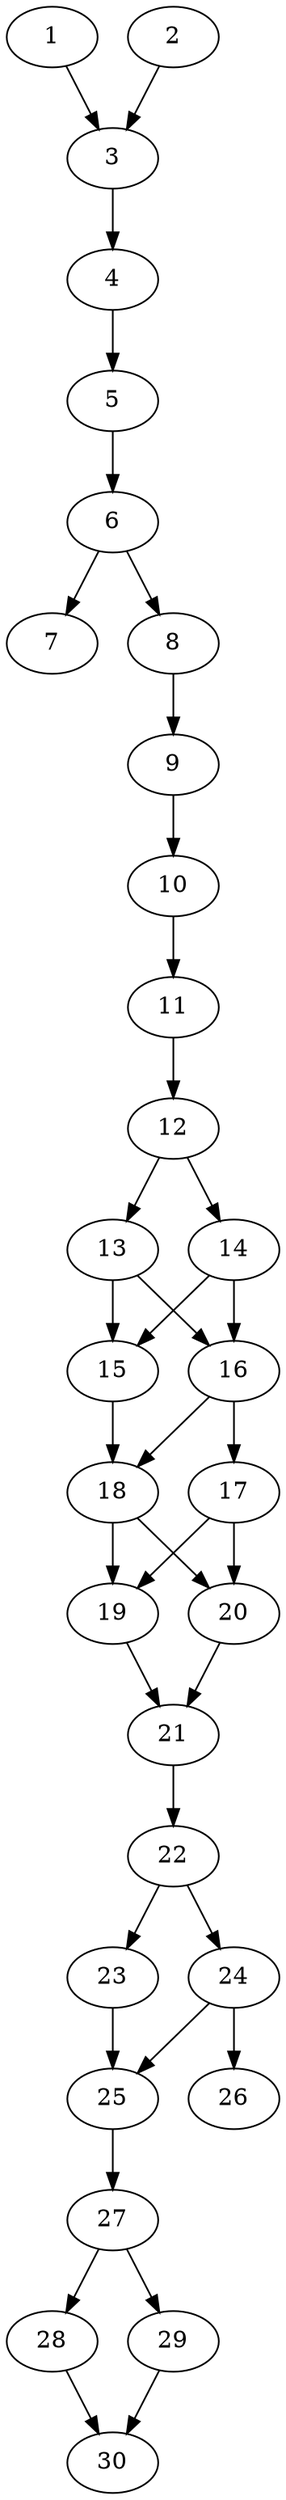 // DAG automatically generated by daggen at Thu Oct  3 14:04:19 2019
// ./daggen --dot -n 30 --ccr 0.3 --fat 0.3 --regular 0.7 --density 0.9 --mindata 5242880 --maxdata 52428800 
digraph G {
  1 [size="102021120", alpha="0.01", expect_size="30606336"] 
  1 -> 3 [size ="30606336"]
  2 [size="79759360", alpha="0.10", expect_size="23927808"] 
  2 -> 3 [size ="23927808"]
  3 [size="25582933", alpha="0.14", expect_size="7674880"] 
  3 -> 4 [size ="7674880"]
  4 [size="47383893", alpha="0.02", expect_size="14215168"] 
  4 -> 5 [size ="14215168"]
  5 [size="67191467", alpha="0.07", expect_size="20157440"] 
  5 -> 6 [size ="20157440"]
  6 [size="54606507", alpha="0.12", expect_size="16381952"] 
  6 -> 7 [size ="16381952"]
  6 -> 8 [size ="16381952"]
  7 [size="109639680", alpha="0.03", expect_size="32891904"] 
  8 [size="79380480", alpha="0.17", expect_size="23814144"] 
  8 -> 9 [size ="23814144"]
  9 [size="90009600", alpha="0.09", expect_size="27002880"] 
  9 -> 10 [size ="27002880"]
  10 [size="171154773", alpha="0.08", expect_size="51346432"] 
  10 -> 11 [size ="51346432"]
  11 [size="127726933", alpha="0.11", expect_size="38318080"] 
  11 -> 12 [size ="38318080"]
  12 [size="139400533", alpha="0.18", expect_size="41820160"] 
  12 -> 13 [size ="41820160"]
  12 -> 14 [size ="41820160"]
  13 [size="62576640", alpha="0.17", expect_size="18772992"] 
  13 -> 15 [size ="18772992"]
  13 -> 16 [size ="18772992"]
  14 [size="19141973", alpha="0.06", expect_size="5742592"] 
  14 -> 15 [size ="5742592"]
  14 -> 16 [size ="5742592"]
  15 [size="34150400", alpha="0.01", expect_size="10245120"] 
  15 -> 18 [size ="10245120"]
  16 [size="89794560", alpha="0.04", expect_size="26938368"] 
  16 -> 17 [size ="26938368"]
  16 -> 18 [size ="26938368"]
  17 [size="26767360", alpha="0.16", expect_size="8030208"] 
  17 -> 19 [size ="8030208"]
  17 -> 20 [size ="8030208"]
  18 [size="52657493", alpha="0.06", expect_size="15797248"] 
  18 -> 19 [size ="15797248"]
  18 -> 20 [size ="15797248"]
  19 [size="25217707", alpha="0.16", expect_size="7565312"] 
  19 -> 21 [size ="7565312"]
  20 [size="98351787", alpha="0.07", expect_size="29505536"] 
  20 -> 21 [size ="29505536"]
  21 [size="162901333", alpha="0.09", expect_size="48870400"] 
  21 -> 22 [size ="48870400"]
  22 [size="93501440", alpha="0.18", expect_size="28050432"] 
  22 -> 23 [size ="28050432"]
  22 -> 24 [size ="28050432"]
  23 [size="76485973", alpha="0.09", expect_size="22945792"] 
  23 -> 25 [size ="22945792"]
  24 [size="49387520", alpha="0.03", expect_size="14816256"] 
  24 -> 25 [size ="14816256"]
  24 -> 26 [size ="14816256"]
  25 [size="98641920", alpha="0.04", expect_size="29592576"] 
  25 -> 27 [size ="29592576"]
  26 [size="108223147", alpha="0.09", expect_size="32466944"] 
  27 [size="138929493", alpha="0.06", expect_size="41678848"] 
  27 -> 28 [size ="41678848"]
  27 -> 29 [size ="41678848"]
  28 [size="106342400", alpha="0.11", expect_size="31902720"] 
  28 -> 30 [size ="31902720"]
  29 [size="151534933", alpha="0.06", expect_size="45460480"] 
  29 -> 30 [size ="45460480"]
  30 [size="123678720", alpha="0.19", expect_size="37103616"] 
}
